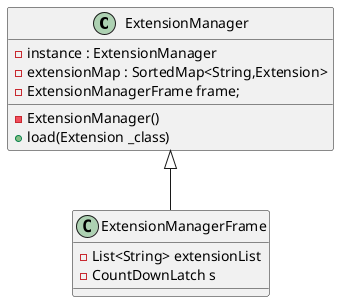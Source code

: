  @startuml doc-files/sort_class_diagram.png

class ExtensionManager {
	-instance : ExtensionManager
	-extensionMap : SortedMap<String,Extension>
	-ExtensionManagerFrame frame;
	-ExtensionManager()
	+load(Extension _class)
}


class ExtensionManagerFrame{
	-List<String> extensionList
	-CountDownLatch s
}


ExtensionManager <|-- ExtensionManagerFrame

  @enduml